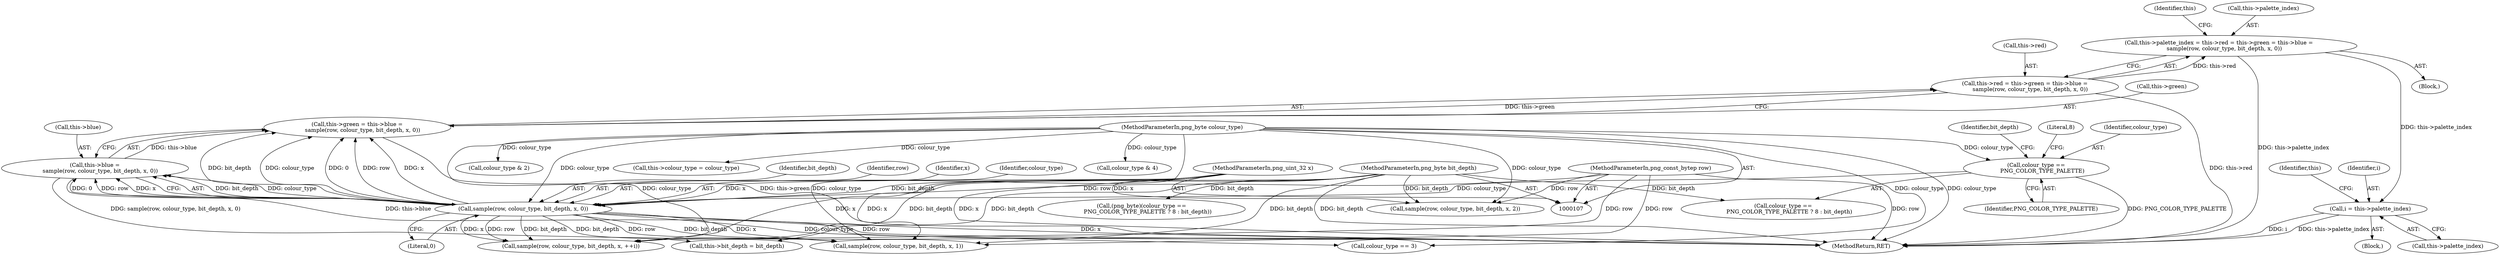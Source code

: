 digraph "1_Android_9d4853418ab2f754c2b63e091c29c5529b8b86ca_51@pointer" {
"1000134" [label="(Call,this->palette_index = this->red = this->green = this->blue =\n      sample(row, colour_type, bit_depth, x, 0))"];
"1000138" [label="(Call,this->red = this->green = this->blue =\n      sample(row, colour_type, bit_depth, x, 0))"];
"1000142" [label="(Call,this->green = this->blue =\n      sample(row, colour_type, bit_depth, x, 0))"];
"1000146" [label="(Call,this->blue =\n      sample(row, colour_type, bit_depth, x, 0))"];
"1000150" [label="(Call,sample(row, colour_type, bit_depth, x, 0))"];
"1000109" [label="(MethodParameterIn,png_const_bytep row)"];
"1000121" [label="(Call,colour_type ==\n       PNG_COLOR_TYPE_PALETTE)"];
"1000110" [label="(MethodParameterIn,png_byte colour_type)"];
"1000111" [label="(MethodParameterIn,png_byte bit_depth)"];
"1000112" [label="(MethodParameterIn,png_uint_32 x)"];
"1000189" [label="(Call,i = this->palette_index)"];
"1000110" [label="(MethodParameterIn,png_byte colour_type)"];
"1000158" [label="(Identifier,this)"];
"1000142" [label="(Call,this->green = this->blue =\n      sample(row, colour_type, bit_depth, x, 0))"];
"1000282" [label="(Call,this->colour_type = colour_type)"];
"1000112" [label="(MethodParameterIn,png_uint_32 x)"];
"1000153" [label="(Identifier,bit_depth)"];
"1000151" [label="(Identifier,row)"];
"1000147" [label="(Call,this->blue)"];
"1000255" [label="(Call,sample(row, colour_type, bit_depth, x, 2))"];
"1000189" [label="(Call,i = this->palette_index)"];
"1000124" [label="(Literal,8)"];
"1000265" [label="(Call,colour_type & 4)"];
"1000123" [label="(Identifier,PNG_COLOR_TYPE_PALETTE)"];
"1000122" [label="(Identifier,colour_type)"];
"1000187" [label="(Block,)"];
"1000109" [label="(MethodParameterIn,png_const_bytep row)"];
"1000118" [label="(Call,(png_byte)(colour_type ==\n       PNG_COLOR_TYPE_PALETTE ? 8 : bit_depth))"];
"1000191" [label="(Call,this->palette_index)"];
"1000154" [label="(Identifier,x)"];
"1000302" [label="(MethodReturn,RET)"];
"1000190" [label="(Identifier,i)"];
"1000155" [label="(Literal,0)"];
"1000196" [label="(Identifier,this)"];
"1000152" [label="(Identifier,colour_type)"];
"1000111" [label="(MethodParameterIn,png_byte bit_depth)"];
"1000120" [label="(Call,colour_type ==\n       PNG_COLOR_TYPE_PALETTE ? 8 : bit_depth)"];
"1000287" [label="(Call,this->bit_depth = bit_depth)"];
"1000139" [label="(Call,this->red)"];
"1000237" [label="(Call,colour_type & 2)"];
"1000272" [label="(Call,sample(row, colour_type, bit_depth, x, ++i))"];
"1000134" [label="(Call,this->palette_index = this->red = this->green = this->blue =\n      sample(row, colour_type, bit_depth, x, 0))"];
"1000143" [label="(Call,this->green)"];
"1000245" [label="(Call,sample(row, colour_type, bit_depth, x, 1))"];
"1000121" [label="(Call,colour_type ==\n       PNG_COLOR_TYPE_PALETTE)"];
"1000114" [label="(Block,)"];
"1000150" [label="(Call,sample(row, colour_type, bit_depth, x, 0))"];
"1000135" [label="(Call,this->palette_index)"];
"1000146" [label="(Call,this->blue =\n      sample(row, colour_type, bit_depth, x, 0))"];
"1000125" [label="(Identifier,bit_depth)"];
"1000138" [label="(Call,this->red = this->green = this->blue =\n      sample(row, colour_type, bit_depth, x, 0))"];
"1000179" [label="(Call,colour_type == 3)"];
"1000134" -> "1000114"  [label="AST: "];
"1000134" -> "1000138"  [label="CFG: "];
"1000135" -> "1000134"  [label="AST: "];
"1000138" -> "1000134"  [label="AST: "];
"1000158" -> "1000134"  [label="CFG: "];
"1000134" -> "1000302"  [label="DDG: this->palette_index"];
"1000138" -> "1000134"  [label="DDG: this->red"];
"1000134" -> "1000189"  [label="DDG: this->palette_index"];
"1000138" -> "1000142"  [label="CFG: "];
"1000139" -> "1000138"  [label="AST: "];
"1000142" -> "1000138"  [label="AST: "];
"1000138" -> "1000302"  [label="DDG: this->red"];
"1000142" -> "1000138"  [label="DDG: this->green"];
"1000142" -> "1000146"  [label="CFG: "];
"1000143" -> "1000142"  [label="AST: "];
"1000146" -> "1000142"  [label="AST: "];
"1000142" -> "1000302"  [label="DDG: this->green"];
"1000146" -> "1000142"  [label="DDG: this->blue"];
"1000150" -> "1000142"  [label="DDG: bit_depth"];
"1000150" -> "1000142"  [label="DDG: colour_type"];
"1000150" -> "1000142"  [label="DDG: 0"];
"1000150" -> "1000142"  [label="DDG: row"];
"1000150" -> "1000142"  [label="DDG: x"];
"1000146" -> "1000150"  [label="CFG: "];
"1000147" -> "1000146"  [label="AST: "];
"1000150" -> "1000146"  [label="AST: "];
"1000146" -> "1000302"  [label="DDG: sample(row, colour_type, bit_depth, x, 0)"];
"1000146" -> "1000302"  [label="DDG: this->blue"];
"1000150" -> "1000146"  [label="DDG: bit_depth"];
"1000150" -> "1000146"  [label="DDG: colour_type"];
"1000150" -> "1000146"  [label="DDG: 0"];
"1000150" -> "1000146"  [label="DDG: row"];
"1000150" -> "1000146"  [label="DDG: x"];
"1000150" -> "1000155"  [label="CFG: "];
"1000151" -> "1000150"  [label="AST: "];
"1000152" -> "1000150"  [label="AST: "];
"1000153" -> "1000150"  [label="AST: "];
"1000154" -> "1000150"  [label="AST: "];
"1000155" -> "1000150"  [label="AST: "];
"1000150" -> "1000302"  [label="DDG: row"];
"1000150" -> "1000302"  [label="DDG: x"];
"1000109" -> "1000150"  [label="DDG: row"];
"1000121" -> "1000150"  [label="DDG: colour_type"];
"1000110" -> "1000150"  [label="DDG: colour_type"];
"1000111" -> "1000150"  [label="DDG: bit_depth"];
"1000112" -> "1000150"  [label="DDG: x"];
"1000150" -> "1000179"  [label="DDG: colour_type"];
"1000150" -> "1000245"  [label="DDG: row"];
"1000150" -> "1000245"  [label="DDG: bit_depth"];
"1000150" -> "1000245"  [label="DDG: x"];
"1000150" -> "1000272"  [label="DDG: row"];
"1000150" -> "1000272"  [label="DDG: bit_depth"];
"1000150" -> "1000272"  [label="DDG: x"];
"1000150" -> "1000287"  [label="DDG: bit_depth"];
"1000109" -> "1000107"  [label="AST: "];
"1000109" -> "1000302"  [label="DDG: row"];
"1000109" -> "1000245"  [label="DDG: row"];
"1000109" -> "1000255"  [label="DDG: row"];
"1000109" -> "1000272"  [label="DDG: row"];
"1000121" -> "1000120"  [label="AST: "];
"1000121" -> "1000123"  [label="CFG: "];
"1000122" -> "1000121"  [label="AST: "];
"1000123" -> "1000121"  [label="AST: "];
"1000124" -> "1000121"  [label="CFG: "];
"1000125" -> "1000121"  [label="CFG: "];
"1000121" -> "1000302"  [label="DDG: PNG_COLOR_TYPE_PALETTE"];
"1000110" -> "1000121"  [label="DDG: colour_type"];
"1000110" -> "1000107"  [label="AST: "];
"1000110" -> "1000302"  [label="DDG: colour_type"];
"1000110" -> "1000179"  [label="DDG: colour_type"];
"1000110" -> "1000237"  [label="DDG: colour_type"];
"1000110" -> "1000245"  [label="DDG: colour_type"];
"1000110" -> "1000255"  [label="DDG: colour_type"];
"1000110" -> "1000265"  [label="DDG: colour_type"];
"1000110" -> "1000272"  [label="DDG: colour_type"];
"1000110" -> "1000282"  [label="DDG: colour_type"];
"1000111" -> "1000107"  [label="AST: "];
"1000111" -> "1000302"  [label="DDG: bit_depth"];
"1000111" -> "1000118"  [label="DDG: bit_depth"];
"1000111" -> "1000120"  [label="DDG: bit_depth"];
"1000111" -> "1000245"  [label="DDG: bit_depth"];
"1000111" -> "1000255"  [label="DDG: bit_depth"];
"1000111" -> "1000272"  [label="DDG: bit_depth"];
"1000111" -> "1000287"  [label="DDG: bit_depth"];
"1000112" -> "1000107"  [label="AST: "];
"1000112" -> "1000302"  [label="DDG: x"];
"1000112" -> "1000245"  [label="DDG: x"];
"1000112" -> "1000255"  [label="DDG: x"];
"1000112" -> "1000272"  [label="DDG: x"];
"1000189" -> "1000187"  [label="AST: "];
"1000189" -> "1000191"  [label="CFG: "];
"1000190" -> "1000189"  [label="AST: "];
"1000191" -> "1000189"  [label="AST: "];
"1000196" -> "1000189"  [label="CFG: "];
"1000189" -> "1000302"  [label="DDG: i"];
"1000189" -> "1000302"  [label="DDG: this->palette_index"];
}
